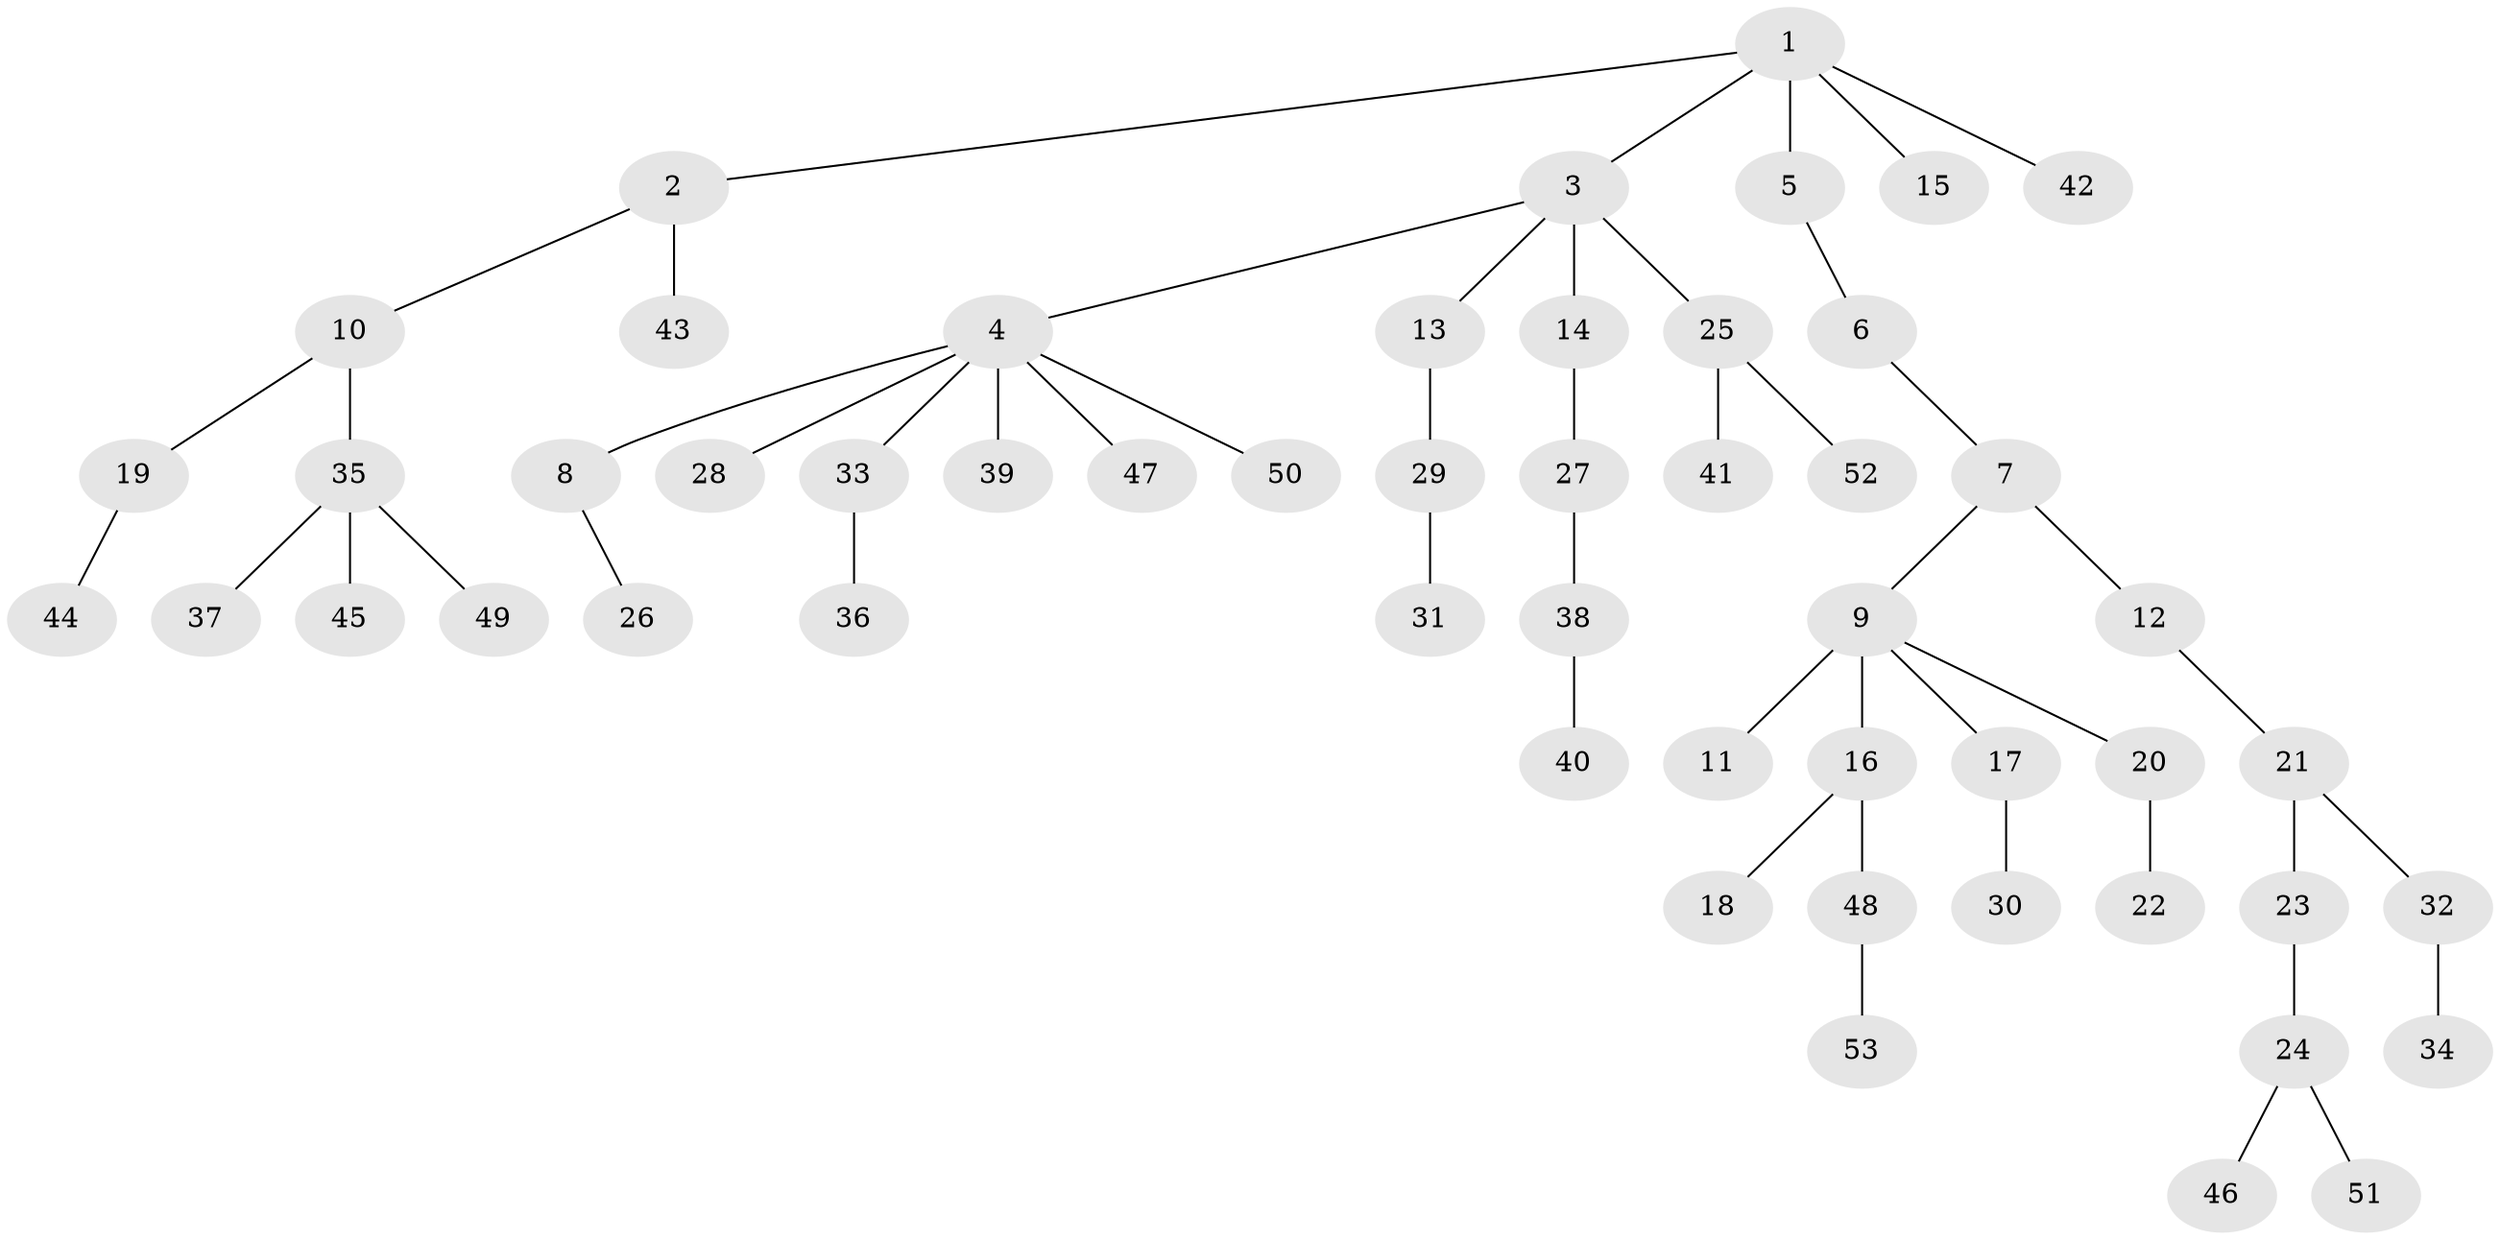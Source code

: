 // original degree distribution, {6: 0.011363636363636364, 3: 0.125, 5: 0.03409090909090909, 8: 0.011363636363636364, 4: 0.06818181818181818, 2: 0.18181818181818182, 7: 0.011363636363636364, 1: 0.5568181818181818}
// Generated by graph-tools (version 1.1) at 2025/51/03/04/25 22:51:34]
// undirected, 53 vertices, 52 edges
graph export_dot {
  node [color=gray90,style=filled];
  1;
  2;
  3;
  4;
  5;
  6;
  7;
  8;
  9;
  10;
  11;
  12;
  13;
  14;
  15;
  16;
  17;
  18;
  19;
  20;
  21;
  22;
  23;
  24;
  25;
  26;
  27;
  28;
  29;
  30;
  31;
  32;
  33;
  34;
  35;
  36;
  37;
  38;
  39;
  40;
  41;
  42;
  43;
  44;
  45;
  46;
  47;
  48;
  49;
  50;
  51;
  52;
  53;
  1 -- 2 [weight=1.0];
  1 -- 3 [weight=1.0];
  1 -- 5 [weight=1.0];
  1 -- 15 [weight=1.0];
  1 -- 42 [weight=1.0];
  2 -- 10 [weight=1.0];
  2 -- 43 [weight=1.0];
  3 -- 4 [weight=1.0];
  3 -- 13 [weight=1.0];
  3 -- 14 [weight=1.0];
  3 -- 25 [weight=1.0];
  4 -- 8 [weight=1.0];
  4 -- 28 [weight=1.0];
  4 -- 33 [weight=1.0];
  4 -- 39 [weight=1.0];
  4 -- 47 [weight=1.0];
  4 -- 50 [weight=1.0];
  5 -- 6 [weight=2.0];
  6 -- 7 [weight=1.0];
  7 -- 9 [weight=1.0];
  7 -- 12 [weight=1.0];
  8 -- 26 [weight=1.0];
  9 -- 11 [weight=2.0];
  9 -- 16 [weight=1.0];
  9 -- 17 [weight=1.0];
  9 -- 20 [weight=1.0];
  10 -- 19 [weight=1.0];
  10 -- 35 [weight=1.0];
  12 -- 21 [weight=1.0];
  13 -- 29 [weight=1.0];
  14 -- 27 [weight=1.0];
  16 -- 18 [weight=2.0];
  16 -- 48 [weight=1.0];
  17 -- 30 [weight=1.0];
  19 -- 44 [weight=1.0];
  20 -- 22 [weight=1.0];
  21 -- 23 [weight=1.0];
  21 -- 32 [weight=1.0];
  23 -- 24 [weight=1.0];
  24 -- 46 [weight=1.0];
  24 -- 51 [weight=1.0];
  25 -- 41 [weight=1.0];
  25 -- 52 [weight=1.0];
  27 -- 38 [weight=1.0];
  29 -- 31 [weight=1.0];
  32 -- 34 [weight=1.0];
  33 -- 36 [weight=1.0];
  35 -- 37 [weight=1.0];
  35 -- 45 [weight=1.0];
  35 -- 49 [weight=1.0];
  38 -- 40 [weight=2.0];
  48 -- 53 [weight=1.0];
}
